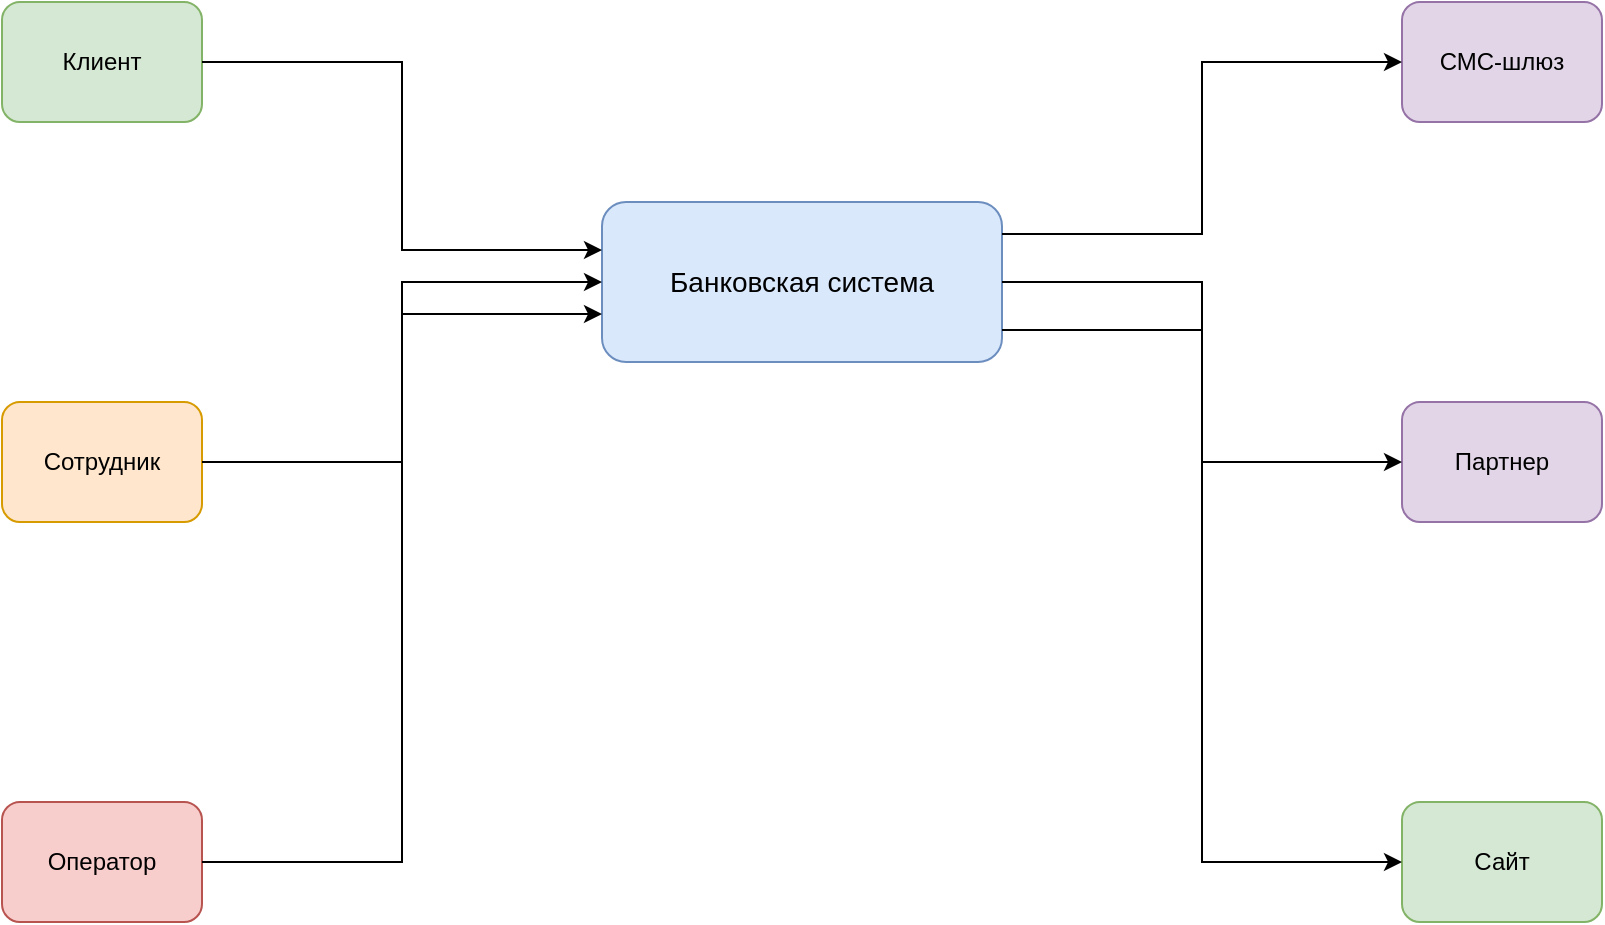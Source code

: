 <?xml version="1.0" encoding="UTF-8"?>
<mxfile version="22.1.16" type="device">
  <diagram name="Context Diagram" id="context-diagram">
    <mxGraphModel dx="1422" dy="794" grid="1" gridSize="10" guides="1" tooltips="1" connect="1" arrows="1" fold="1" page="1" pageScale="1" pageWidth="1200" pageHeight="800" math="0" shadow="0">
      <root>
        <mxCell id="0" />
        <mxCell id="1" parent="0" />
        
        <!-- Bank System -->
        <mxCell id="bank-system" value="Банковская система" style="rounded=1;whiteSpace=wrap;html=1;fillColor=#dae8fc;strokeColor=#6c8ebf;fontSize=14;" vertex="1" parent="1">
          <mxGeometry x="400" y="300" width="200" height="80" as="geometry" />
        </mxCell>
        
        <!-- Actors -->
        <mxCell id="client" value="Клиент" style="rounded=1;whiteSpace=wrap;html=1;fillColor=#d5e8d4;strokeColor=#82b366;fontSize=12;" vertex="1" parent="1">
          <mxGeometry x="100" y="200" width="100" height="60" as="geometry" />
        </mxCell>
        
        <mxCell id="employee" value="Сотрудник" style="rounded=1;whiteSpace=wrap;html=1;fillColor=#ffe6cc;strokeColor=#d79b00;fontSize=12;" vertex="1" parent="1">
          <mxGeometry x="100" y="400" width="100" height="60" as="geometry" />
        </mxCell>
        
        <mxCell id="callcenter" value="Оператор" style="rounded=1;whiteSpace=wrap;html=1;fillColor=#f8cecc;strokeColor=#b85450;fontSize=12;" vertex="1" parent="1">
          <mxGeometry x="100" y="600" width="100" height="60" as="geometry" />
        </mxCell>
        
        <!-- External Systems -->
        <mxCell id="sms-gateway" value="СМС-шлюз" style="rounded=1;whiteSpace=wrap;html=1;fillColor=#e1d5e7;strokeColor=#9673a6;fontSize=12;" vertex="1" parent="1">
          <mxGeometry x="800" y="200" width="100" height="60" as="geometry" />
        </mxCell>
        
        <mxCell id="partner-callcenter" value="Партнер" style="rounded=1;whiteSpace=wrap;html=1;fillColor=#e1d5e7;strokeColor=#9673a6;fontSize=12;" vertex="1" parent="1">
          <mxGeometry x="800" y="400" width="100" height="60" as="geometry" />
        </mxCell>
        
        <mxCell id="website" value="Сайт" style="rounded=1;whiteSpace=wrap;html=1;fillColor=#d5e8d4;strokeColor=#82b366;fontSize=12;" vertex="1" parent="1">
          <mxGeometry x="800" y="600" width="100" height="60" as="geometry" />
        </mxCell>
        
        <!-- Simple Connections -->
        <mxCell id="edge1" value="" style="edgeStyle=orthogonalEdgeStyle;rounded=0;orthogonalLoop=1;jettySize=auto;html=1;exitX=1;exitY=0.5;exitDx=0;exitDy=0;entryX=0;entryY=0.3;entryDx=0;entryDy=0;" edge="1" parent="1" source="client" target="bank-system">
          <mxGeometry relative="1" as="geometry" />
        </mxCell>
        
        <mxCell id="edge2" value="" style="edgeStyle=orthogonalEdgeStyle;rounded=0;orthogonalLoop=1;jettySize=auto;html=1;exitX=1;exitY=0.5;exitDx=0;exitDy=0;entryX=0;entryY=0.5;entryDx=0;entryDy=0;" edge="1" parent="1" source="employee" target="bank-system">
          <mxGeometry relative="1" as="geometry" />
        </mxCell>
        
        <mxCell id="edge3" value="" style="edgeStyle=orthogonalEdgeStyle;rounded=0;orthogonalLoop=1;jettySize=auto;html=1;exitX=1;exitY=0.5;exitDx=0;exitDy=0;entryX=0;entryY=0.7;entryDx=0;entryDy=0;" edge="1" parent="1" source="callcenter" target="bank-system">
          <mxGeometry relative="1" as="geometry" />
        </mxCell>
        
        <mxCell id="edge4" value="" style="edgeStyle=orthogonalEdgeStyle;rounded=0;orthogonalLoop=1;jettySize=auto;html=1;exitX=1;exitY=0.2;exitDx=0;exitDy=0;entryX=0;entryY=0.5;entryDx=0;entryDy=0;" edge="1" parent="1" source="bank-system" target="sms-gateway">
          <mxGeometry relative="1" as="geometry" />
        </mxCell>
        
        <mxCell id="edge5" value="" style="edgeStyle=orthogonalEdgeStyle;rounded=0;orthogonalLoop=1;jettySize=auto;html=1;exitX=1;exitY=0.5;exitDx=0;exitDy=0;entryX=0;entryY=0.5;entryDx=0;entryDy=0;" edge="1" parent="1" source="bank-system" target="partner-callcenter">
          <mxGeometry relative="1" as="geometry" />
        </mxCell>
        
        <mxCell id="edge6" value="" style="edgeStyle=orthogonalEdgeStyle;rounded=0;orthogonalLoop=1;jettySize=auto;html=1;exitX=1;exitY=0.8;exitDx=0;exitDy=0;entryX=0;entryY=0.5;entryDx=0;entryDy=0;" edge="1" parent="1" source="bank-system" target="website">
          <mxGeometry relative="1" as="geometry" />
        </mxCell>
        
      </root>
    </mxGraphModel>
  </diagram>
</mxfile>
